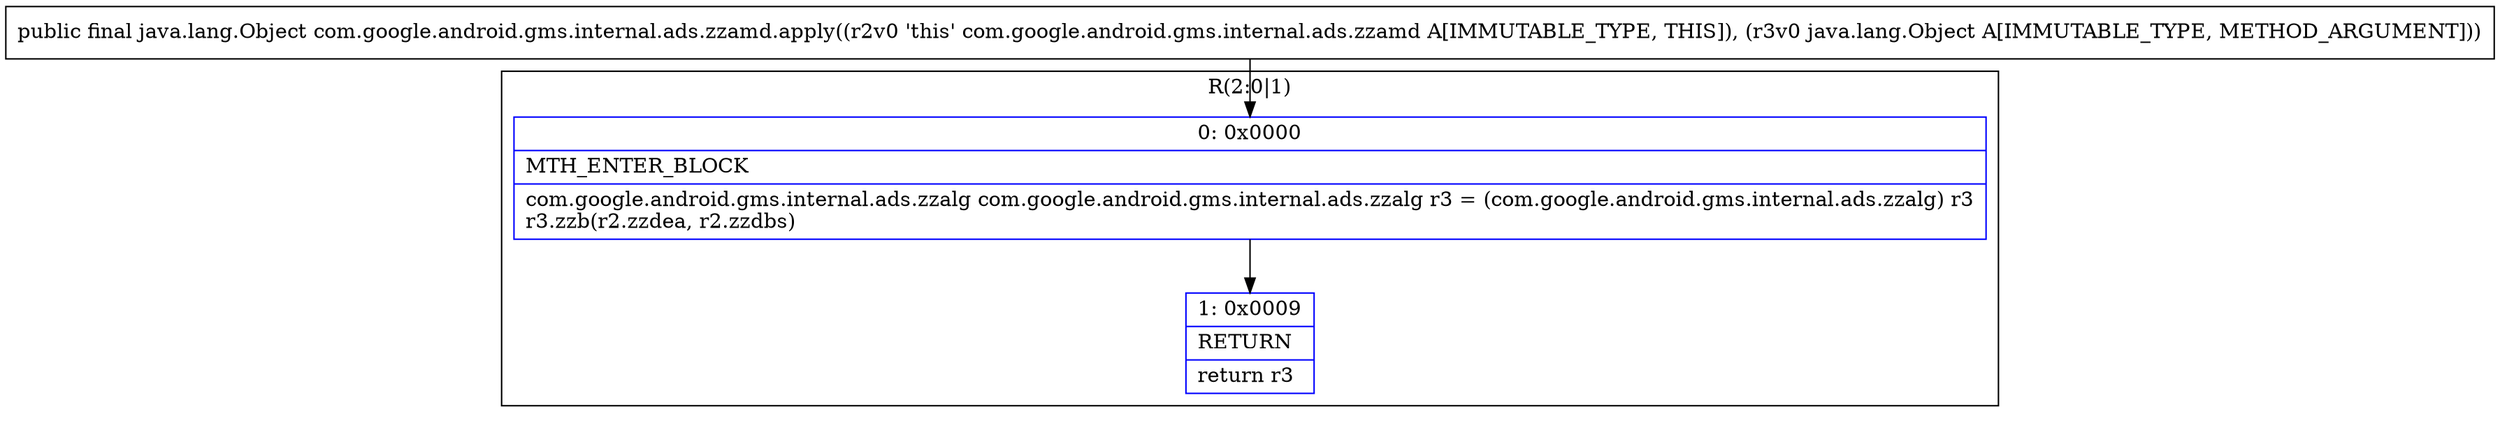 digraph "CFG forcom.google.android.gms.internal.ads.zzamd.apply(Ljava\/lang\/Object;)Ljava\/lang\/Object;" {
subgraph cluster_Region_1502352264 {
label = "R(2:0|1)";
node [shape=record,color=blue];
Node_0 [shape=record,label="{0\:\ 0x0000|MTH_ENTER_BLOCK\l|com.google.android.gms.internal.ads.zzalg com.google.android.gms.internal.ads.zzalg r3 = (com.google.android.gms.internal.ads.zzalg) r3\lr3.zzb(r2.zzdea, r2.zzdbs)\l}"];
Node_1 [shape=record,label="{1\:\ 0x0009|RETURN\l|return r3\l}"];
}
MethodNode[shape=record,label="{public final java.lang.Object com.google.android.gms.internal.ads.zzamd.apply((r2v0 'this' com.google.android.gms.internal.ads.zzamd A[IMMUTABLE_TYPE, THIS]), (r3v0 java.lang.Object A[IMMUTABLE_TYPE, METHOD_ARGUMENT])) }"];
MethodNode -> Node_0;
Node_0 -> Node_1;
}

